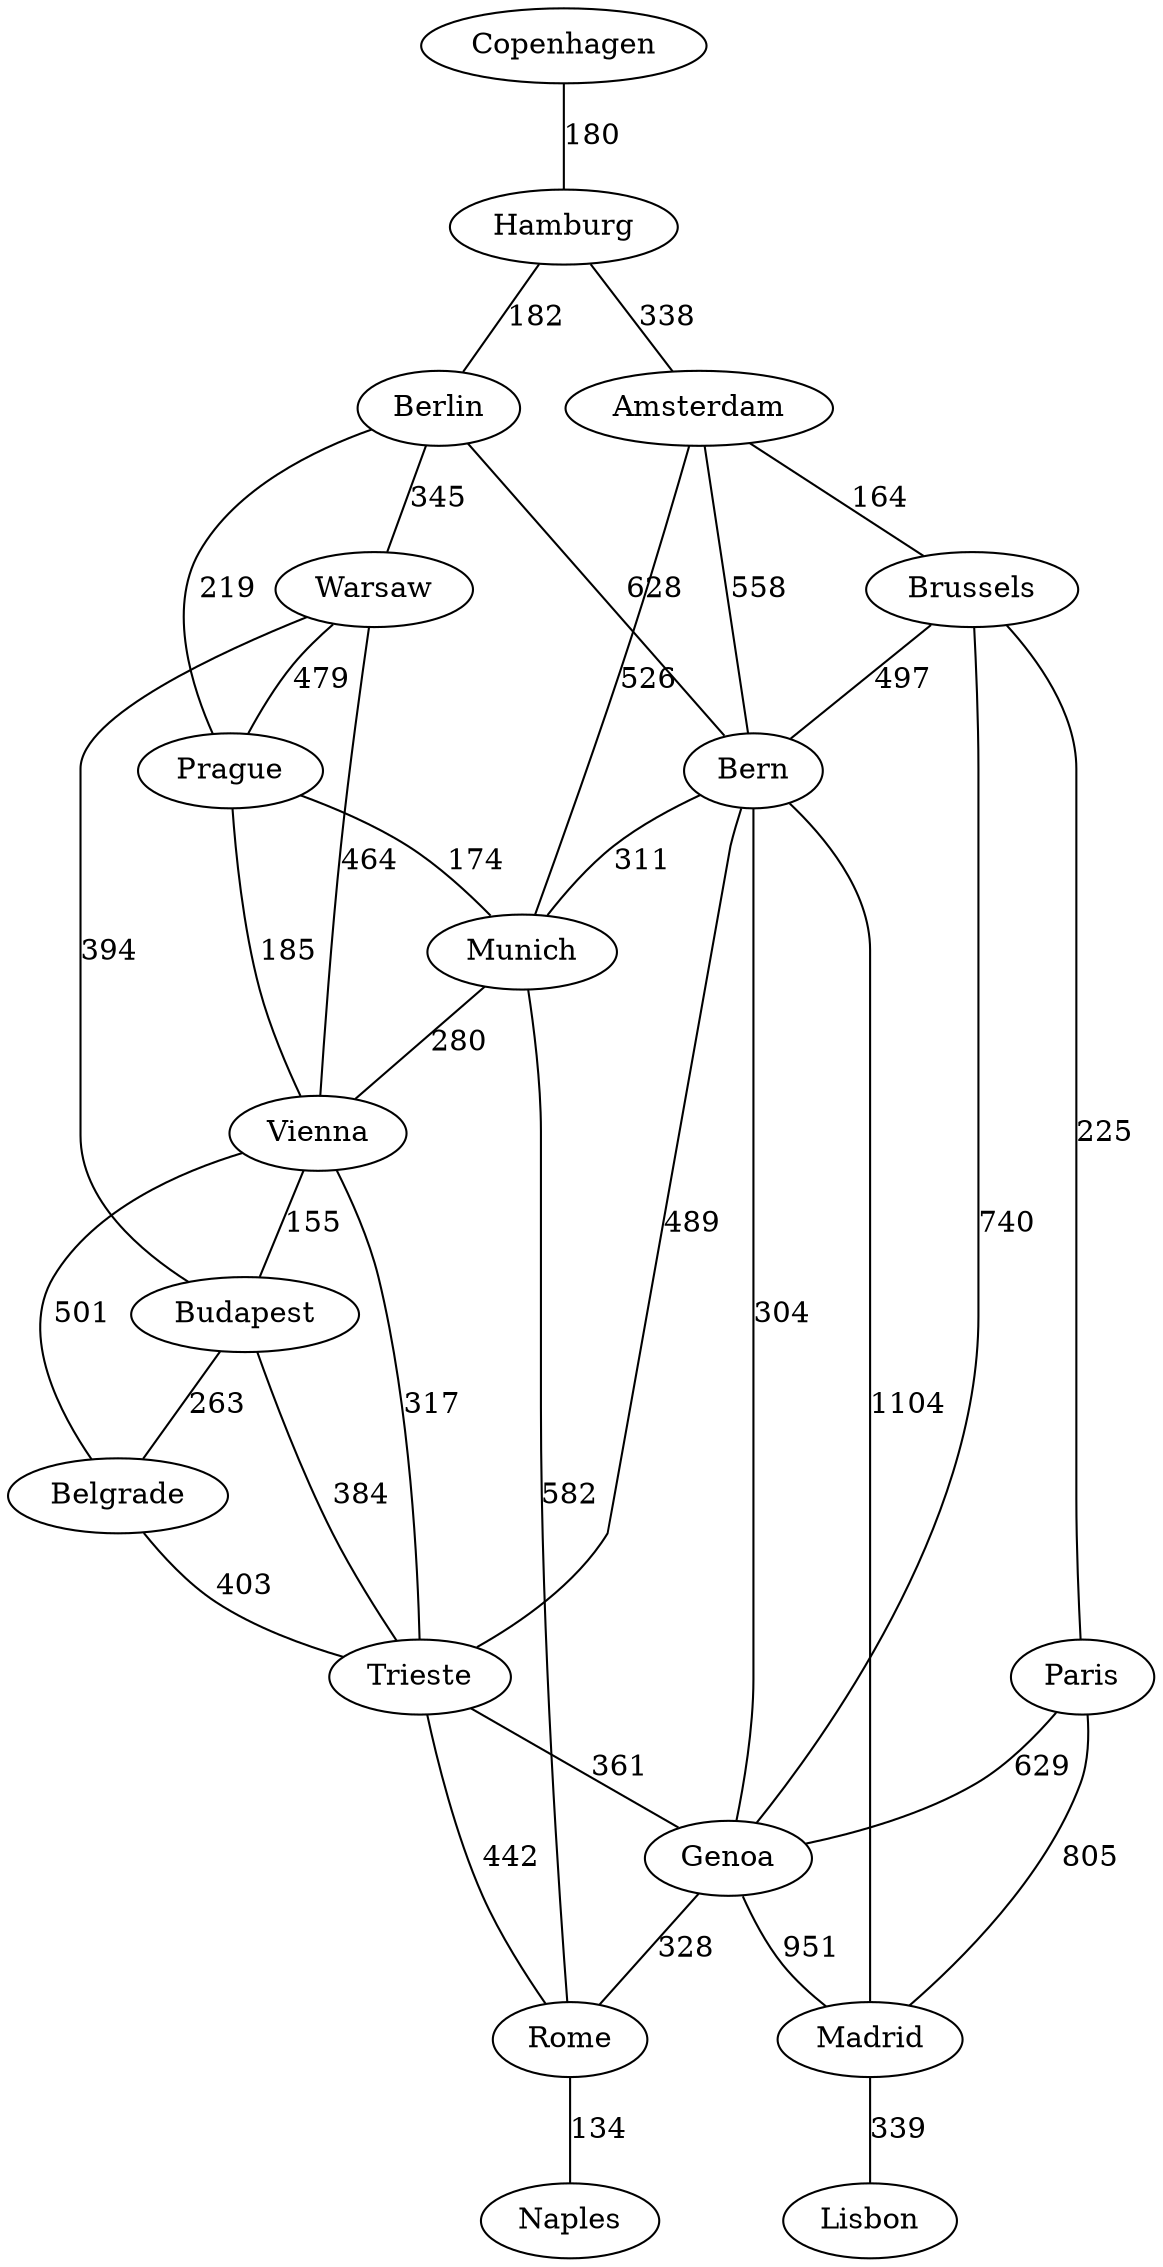 // TP2
graph {
	Copenhagen [label=Copenhagen]
	Hamburg [label=Hamburg]
	Berlin [label=Berlin]
	Warsaw [label=Warsaw]
	Amsterdam [label=Amsterdam]
	Brussels [label=Brussels]
	Prague [label=Prague]
	Paris [label=Paris]
	Bern [label=Bern]
	Munich [label=Munich]
	Vienna [label=Vienna]
	Budapest [label=Budapest]
	Belgrade [label=Belgrade]
	Trieste [label=Trieste]
	Genoa [label=Genoa]
	Rome [label=Rome]
	Madrid [label=Madrid]
	Naples [label=Naples]
	Lisbon [label=Lisbon]
	Copenhagen -- Hamburg [label=180]
	Hamburg -- Amsterdam [label=338]
	Hamburg -- Berlin [label=182]
	Berlin -- Bern [label=628]
	Berlin -- Prague [label=219]
	Berlin -- Warsaw [label=345]
	Warsaw -- Prague [label=479]
	Warsaw -- Vienna [label=464]
	Warsaw -- Budapest [label=394]
	Amsterdam -- Munich [label=526]
	Amsterdam -- Bern [label=558]
	Amsterdam -- Brussels [label=164]
	Brussels -- Bern [label=497]
	Brussels -- Genoa [label=740]
	Brussels -- Paris [label=225]
	Prague -- Vienna [label=185]
	Prague -- Munich [label=174]
	Paris -- Genoa [label=629]
	Paris -- Madrid [label=805]
	Bern -- Munich [label=311]
	Bern -- Trieste [label=489]
	Bern -- Genoa [label=304]
	Bern -- Madrid [label=1104]
	Munich -- Vienna [label=280]
	Munich -- Rome [label=582]
	Vienna -- Budapest [label=155]
	Vienna -- Trieste [label=317]
	Vienna -- Belgrade [label=501]
	Budapest -- Trieste [label=384]
	Budapest -- Belgrade [label=263]
	Belgrade -- Trieste [label=403]
	Trieste -- Genoa [label=361]
	Trieste -- Rome [label=442]
	Genoa -- Madrid [label=951]
	Genoa -- Rome [label=328]
	Rome -- Naples [label=134]
	Madrid -- Lisbon [label=339]
}
